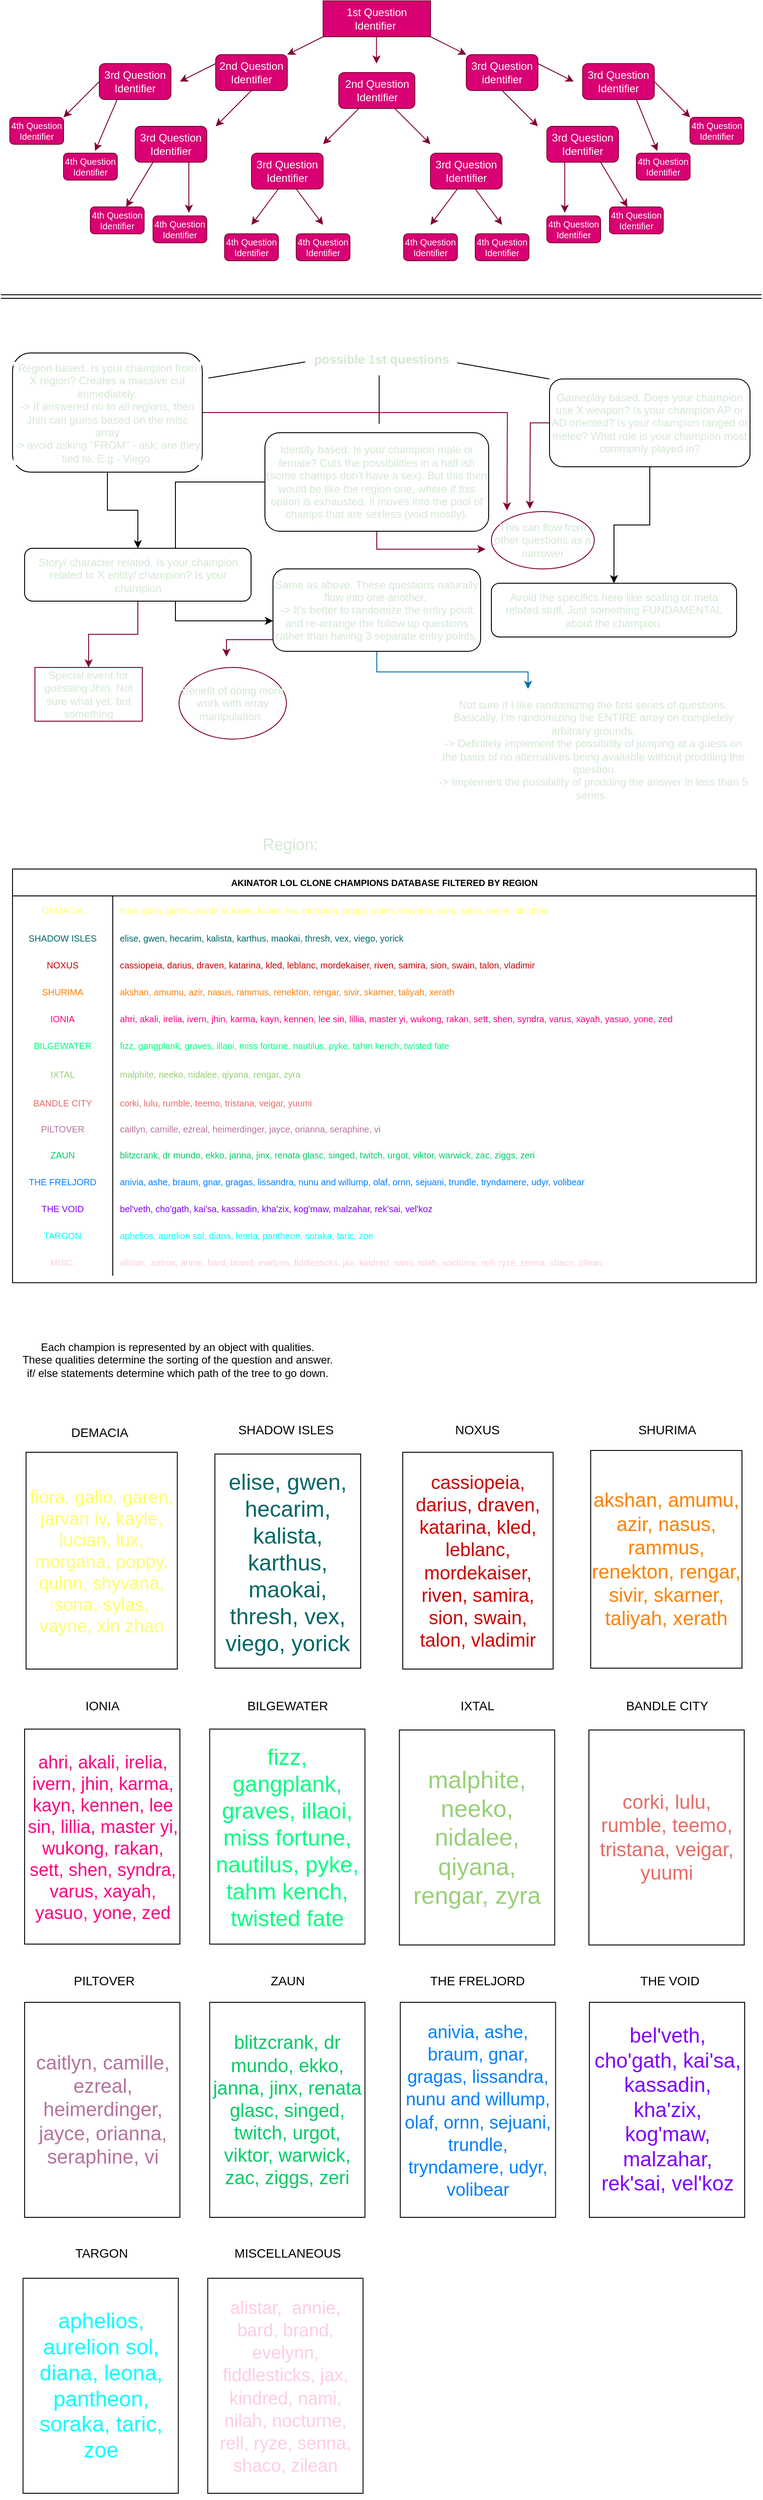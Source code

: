 <mxfile version="20.2.8" type="github">
  <diagram id="Z1RR6mmJHM-_WVOXm7XX" name="Page-1">
    <mxGraphModel dx="1422" dy="794" grid="0" gridSize="10" guides="1" tooltips="1" connect="1" arrows="1" fold="1" page="1" pageScale="1" pageWidth="850" pageHeight="1100" math="0" shadow="0">
      <root>
        <mxCell id="0" />
        <mxCell id="1" parent="0" />
        <mxCell id="8yJS9vhKJrnBrzT2P1xs-1" value="1st Question Identifier&amp;nbsp;" style="rounded=0;whiteSpace=wrap;html=1;fillStyle=auto;labelBorderColor=none;labelBackgroundColor=none;fillColor=#d80073;fontColor=#ffffff;strokeColor=#800031;" parent="1" vertex="1">
          <mxGeometry x="360" y="30" width="120" height="40" as="geometry" />
        </mxCell>
        <mxCell id="8yJS9vhKJrnBrzT2P1xs-2" value="" style="endArrow=classic;html=1;rounded=0;labelBackgroundColor=none;fillColor=#d80073;strokeColor=#800031;fontColor=#D5E8D4;" parent="1" edge="1">
          <mxGeometry width="50" height="50" relative="1" as="geometry">
            <mxPoint x="360" y="70" as="sourcePoint" />
            <mxPoint x="320" y="90" as="targetPoint" />
            <Array as="points" />
          </mxGeometry>
        </mxCell>
        <mxCell id="8yJS9vhKJrnBrzT2P1xs-4" value="" style="endArrow=classic;html=1;rounded=0;labelBackgroundColor=none;fillColor=#d80073;strokeColor=#800031;fontColor=#D5E8D4;" parent="1" edge="1">
          <mxGeometry width="50" height="50" relative="1" as="geometry">
            <mxPoint x="419.66" y="70" as="sourcePoint" />
            <mxPoint x="419.66" y="100" as="targetPoint" />
            <Array as="points">
              <mxPoint x="419.66" y="70" />
            </Array>
          </mxGeometry>
        </mxCell>
        <mxCell id="8yJS9vhKJrnBrzT2P1xs-5" value="" style="endArrow=classic;html=1;rounded=0;entryX=0;entryY=0;entryDx=0;entryDy=0;labelBackgroundColor=none;fillColor=#d80073;strokeColor=#800031;fontColor=#D5E8D4;" parent="1" target="8yJS9vhKJrnBrzT2P1xs-7" edge="1">
          <mxGeometry width="50" height="50" relative="1" as="geometry">
            <mxPoint x="480" y="70" as="sourcePoint" />
            <mxPoint x="515" y="90" as="targetPoint" />
            <Array as="points" />
          </mxGeometry>
        </mxCell>
        <mxCell id="8yJS9vhKJrnBrzT2P1xs-6" value="2nd Question Identifier" style="rounded=1;whiteSpace=wrap;html=1;fillStyle=auto;labelBackgroundColor=none;fillColor=#d80073;fontColor=#ffffff;strokeColor=#800031;" parent="1" vertex="1">
          <mxGeometry x="240" y="90" width="80" height="40" as="geometry" />
        </mxCell>
        <mxCell id="8yJS9vhKJrnBrzT2P1xs-7" value="3rd Question identifier" style="rounded=1;whiteSpace=wrap;html=1;fillStyle=auto;labelBackgroundColor=none;fillColor=#d80073;fontColor=#ffffff;strokeColor=#800031;" parent="1" vertex="1">
          <mxGeometry x="520" y="90" width="80" height="40" as="geometry" />
        </mxCell>
        <mxCell id="8yJS9vhKJrnBrzT2P1xs-8" value="2nd Question Identifier" style="rounded=1;whiteSpace=wrap;html=1;fillStyle=auto;labelBackgroundColor=none;fillColor=#d80073;fontColor=#ffffff;strokeColor=#800031;" parent="1" vertex="1">
          <mxGeometry x="377.5" y="110" width="85" height="40" as="geometry" />
        </mxCell>
        <mxCell id="8yJS9vhKJrnBrzT2P1xs-10" value="" style="endArrow=classic;html=1;rounded=0;labelBackgroundColor=none;fillColor=#d80073;strokeColor=#800031;fontColor=#D5E8D4;" parent="1" edge="1">
          <mxGeometry width="50" height="50" relative="1" as="geometry">
            <mxPoint x="400" y="150" as="sourcePoint" />
            <mxPoint x="360" y="190" as="targetPoint" />
            <Array as="points">
              <mxPoint x="360" y="190" />
            </Array>
          </mxGeometry>
        </mxCell>
        <mxCell id="8yJS9vhKJrnBrzT2P1xs-11" value="" style="endArrow=classic;html=1;rounded=0;labelBackgroundColor=none;fillColor=#d80073;strokeColor=#800031;fontColor=#D5E8D4;" parent="1" edge="1">
          <mxGeometry width="50" height="50" relative="1" as="geometry">
            <mxPoint x="440" y="150" as="sourcePoint" />
            <mxPoint x="480" y="190" as="targetPoint" />
            <Array as="points" />
          </mxGeometry>
        </mxCell>
        <mxCell id="8yJS9vhKJrnBrzT2P1xs-14" value="3rd Question Identifier" style="rounded=1;whiteSpace=wrap;html=1;fillStyle=auto;labelBackgroundColor=none;fillColor=#d80073;fontColor=#ffffff;strokeColor=#800031;" parent="1" vertex="1">
          <mxGeometry x="280" y="200" width="80" height="40" as="geometry" />
        </mxCell>
        <mxCell id="8yJS9vhKJrnBrzT2P1xs-15" value="3rd Question Identifier" style="rounded=1;whiteSpace=wrap;html=1;fillStyle=auto;labelBackgroundColor=none;fillColor=#d80073;fontColor=#ffffff;strokeColor=#800031;" parent="1" vertex="1">
          <mxGeometry x="480" y="200" width="80" height="40" as="geometry" />
        </mxCell>
        <mxCell id="8yJS9vhKJrnBrzT2P1xs-16" value="3rd Question Identifier" style="rounded=1;whiteSpace=wrap;html=1;fillStyle=auto;labelBackgroundColor=none;fillColor=#d80073;fontColor=#ffffff;strokeColor=#800031;" parent="1" vertex="1">
          <mxGeometry x="110" y="100" width="80" height="40" as="geometry" />
        </mxCell>
        <mxCell id="8yJS9vhKJrnBrzT2P1xs-19" value="" style="endArrow=classic;html=1;rounded=0;labelBackgroundColor=none;fillColor=#d80073;strokeColor=#800031;fontColor=#D5E8D4;" parent="1" edge="1">
          <mxGeometry width="50" height="50" relative="1" as="geometry">
            <mxPoint x="240" y="100" as="sourcePoint" />
            <mxPoint x="200" y="120" as="targetPoint" />
            <Array as="points" />
          </mxGeometry>
        </mxCell>
        <mxCell id="8yJS9vhKJrnBrzT2P1xs-20" value="" style="endArrow=classic;html=1;rounded=0;labelBackgroundColor=none;fillColor=#d80073;strokeColor=#800031;fontColor=#D5E8D4;" parent="1" edge="1">
          <mxGeometry width="50" height="50" relative="1" as="geometry">
            <mxPoint x="280" y="130" as="sourcePoint" />
            <mxPoint x="240" y="170" as="targetPoint" />
            <Array as="points">
              <mxPoint x="240" y="170" />
            </Array>
          </mxGeometry>
        </mxCell>
        <mxCell id="8yJS9vhKJrnBrzT2P1xs-21" value="3rd Question Identifier" style="rounded=1;whiteSpace=wrap;html=1;fillStyle=auto;labelBackgroundColor=none;fillColor=#d80073;fontColor=#ffffff;strokeColor=#800031;" parent="1" vertex="1">
          <mxGeometry x="150" y="170" width="80" height="40" as="geometry" />
        </mxCell>
        <mxCell id="8yJS9vhKJrnBrzT2P1xs-24" value="" style="endArrow=classic;html=1;rounded=0;entryX=0;entryY=0;entryDx=0;entryDy=0;labelBackgroundColor=none;fillColor=#d80073;strokeColor=#800031;fontColor=#D5E8D4;" parent="1" edge="1">
          <mxGeometry width="50" height="50" relative="1" as="geometry">
            <mxPoint x="600" y="100" as="sourcePoint" />
            <mxPoint x="640" y="120" as="targetPoint" />
            <Array as="points" />
          </mxGeometry>
        </mxCell>
        <mxCell id="8yJS9vhKJrnBrzT2P1xs-25" value="3rd Question Identifier" style="rounded=1;whiteSpace=wrap;html=1;fillStyle=auto;labelBackgroundColor=none;fillColor=#d80073;fontColor=#ffffff;strokeColor=#800031;" parent="1" vertex="1">
          <mxGeometry x="650" y="100" width="80" height="40" as="geometry" />
        </mxCell>
        <mxCell id="8yJS9vhKJrnBrzT2P1xs-26" value="" style="endArrow=classic;html=1;rounded=0;labelBackgroundColor=none;fillColor=#d80073;strokeColor=#800031;fontColor=#D5E8D4;" parent="1" edge="1">
          <mxGeometry width="50" height="50" relative="1" as="geometry">
            <mxPoint x="560" y="130" as="sourcePoint" />
            <mxPoint x="600" y="170" as="targetPoint" />
            <Array as="points" />
          </mxGeometry>
        </mxCell>
        <mxCell id="8yJS9vhKJrnBrzT2P1xs-27" value="3rd Question Identifier" style="rounded=1;whiteSpace=wrap;html=1;fillStyle=auto;labelBackgroundColor=none;fillColor=#d80073;fontColor=#ffffff;strokeColor=#800031;" parent="1" vertex="1">
          <mxGeometry x="610" y="170" width="80" height="40" as="geometry" />
        </mxCell>
        <mxCell id="8yJS9vhKJrnBrzT2P1xs-28" value="" style="endArrow=classic;html=1;rounded=0;shadow=0;entryX=1;entryY=0;entryDx=0;entryDy=0;labelBackgroundColor=none;fillColor=#d80073;strokeColor=#800031;fontColor=#D5E8D4;" parent="1" target="8yJS9vhKJrnBrzT2P1xs-30" edge="1">
          <mxGeometry width="50" height="50" relative="1" as="geometry">
            <mxPoint x="110" y="120" as="sourcePoint" />
            <mxPoint x="70" y="150" as="targetPoint" />
          </mxGeometry>
        </mxCell>
        <mxCell id="8yJS9vhKJrnBrzT2P1xs-29" value="" style="endArrow=classic;html=1;rounded=0;shadow=0;entryX=0.587;entryY=-0.083;entryDx=0;entryDy=0;entryPerimeter=0;labelBackgroundColor=none;fillColor=#d80073;strokeColor=#800031;fontColor=#D5E8D4;" parent="1" target="8yJS9vhKJrnBrzT2P1xs-31" edge="1">
          <mxGeometry width="50" height="50" relative="1" as="geometry">
            <mxPoint x="130" y="140" as="sourcePoint" />
            <mxPoint x="110" y="190" as="targetPoint" />
          </mxGeometry>
        </mxCell>
        <mxCell id="8yJS9vhKJrnBrzT2P1xs-30" value="4th Question Identifier" style="rounded=1;whiteSpace=wrap;html=1;fillStyle=auto;fontSize=10;labelBackgroundColor=none;fillColor=#d80073;fontColor=#ffffff;strokeColor=#800031;" parent="1" vertex="1">
          <mxGeometry x="10" y="160" width="60" height="30" as="geometry" />
        </mxCell>
        <mxCell id="8yJS9vhKJrnBrzT2P1xs-31" value="4th Question Identifier" style="rounded=1;whiteSpace=wrap;html=1;fillStyle=auto;fontSize=10;labelBackgroundColor=none;fillColor=#d80073;fontColor=#ffffff;strokeColor=#800031;" parent="1" vertex="1">
          <mxGeometry x="70" y="200" width="60" height="30" as="geometry" />
        </mxCell>
        <mxCell id="8yJS9vhKJrnBrzT2P1xs-32" value="" style="endArrow=classic;html=1;rounded=0;shadow=0;fontSize=10;labelBackgroundColor=none;fillColor=#d80073;strokeColor=#800031;fontColor=#D5E8D4;" parent="1" edge="1">
          <mxGeometry width="50" height="50" relative="1" as="geometry">
            <mxPoint x="170" y="210" as="sourcePoint" />
            <mxPoint x="140" y="260" as="targetPoint" />
          </mxGeometry>
        </mxCell>
        <mxCell id="8yJS9vhKJrnBrzT2P1xs-33" value="" style="endArrow=classic;html=1;rounded=0;shadow=0;fontSize=10;entryX=0.667;entryY=-0.117;entryDx=0;entryDy=0;entryPerimeter=0;labelBackgroundColor=none;fillColor=#d80073;strokeColor=#800031;fontColor=#D5E8D4;" parent="1" target="8yJS9vhKJrnBrzT2P1xs-35" edge="1">
          <mxGeometry width="50" height="50" relative="1" as="geometry">
            <mxPoint x="210" y="210" as="sourcePoint" />
            <mxPoint x="210" y="260" as="targetPoint" />
          </mxGeometry>
        </mxCell>
        <mxCell id="8yJS9vhKJrnBrzT2P1xs-34" value="4th Question Identifier" style="rounded=1;whiteSpace=wrap;html=1;fillStyle=auto;fontSize=10;labelBackgroundColor=none;fillColor=#d80073;fontColor=#ffffff;strokeColor=#800031;" parent="1" vertex="1">
          <mxGeometry x="100" y="260" width="60" height="30" as="geometry" />
        </mxCell>
        <mxCell id="8yJS9vhKJrnBrzT2P1xs-35" value="4th Question Identifier" style="rounded=1;whiteSpace=wrap;html=1;fillStyle=auto;fontSize=10;labelBackgroundColor=none;fillColor=#d80073;fontColor=#ffffff;strokeColor=#800031;" parent="1" vertex="1">
          <mxGeometry x="170" y="270" width="60" height="30" as="geometry" />
        </mxCell>
        <mxCell id="8yJS9vhKJrnBrzT2P1xs-37" value="" style="endArrow=classic;html=1;rounded=0;shadow=0;fontSize=10;labelBackgroundColor=none;fillColor=#d80073;strokeColor=#800031;fontColor=#D5E8D4;" parent="1" edge="1">
          <mxGeometry width="50" height="50" relative="1" as="geometry">
            <mxPoint x="310" y="240" as="sourcePoint" />
            <mxPoint x="280" y="280" as="targetPoint" />
          </mxGeometry>
        </mxCell>
        <mxCell id="8yJS9vhKJrnBrzT2P1xs-38" value="" style="endArrow=classic;html=1;rounded=0;shadow=0;fontSize=10;labelBackgroundColor=none;fillColor=#d80073;strokeColor=#800031;fontColor=#D5E8D4;" parent="1" edge="1">
          <mxGeometry width="50" height="50" relative="1" as="geometry">
            <mxPoint x="330" y="240" as="sourcePoint" />
            <mxPoint x="360" y="280" as="targetPoint" />
          </mxGeometry>
        </mxCell>
        <mxCell id="8yJS9vhKJrnBrzT2P1xs-39" value="" style="endArrow=classic;html=1;rounded=0;shadow=0;fontSize=10;labelBackgroundColor=none;fillColor=#d80073;strokeColor=#800031;fontColor=#D5E8D4;" parent="1" edge="1">
          <mxGeometry width="50" height="50" relative="1" as="geometry">
            <mxPoint x="510" y="240" as="sourcePoint" />
            <mxPoint x="480" y="280" as="targetPoint" />
          </mxGeometry>
        </mxCell>
        <mxCell id="8yJS9vhKJrnBrzT2P1xs-40" value="" style="endArrow=classic;html=1;rounded=0;shadow=0;fontSize=10;labelBackgroundColor=none;fillColor=#d80073;strokeColor=#800031;fontColor=#D5E8D4;" parent="1" edge="1">
          <mxGeometry width="50" height="50" relative="1" as="geometry">
            <mxPoint x="530" y="240" as="sourcePoint" />
            <mxPoint x="560" y="280" as="targetPoint" />
          </mxGeometry>
        </mxCell>
        <mxCell id="8yJS9vhKJrnBrzT2P1xs-41" value="4th Question Identifier" style="rounded=1;whiteSpace=wrap;html=1;fillStyle=auto;fontSize=10;labelBackgroundColor=none;fillColor=#d80073;fontColor=#ffffff;strokeColor=#800031;" parent="1" vertex="1">
          <mxGeometry x="250" y="290" width="60" height="30" as="geometry" />
        </mxCell>
        <mxCell id="8yJS9vhKJrnBrzT2P1xs-42" value="4th Question Identifier" style="rounded=1;whiteSpace=wrap;html=1;fillStyle=auto;fontSize=10;labelBackgroundColor=none;fillColor=#d80073;fontColor=#ffffff;strokeColor=#800031;" parent="1" vertex="1">
          <mxGeometry x="330" y="290" width="60" height="30" as="geometry" />
        </mxCell>
        <mxCell id="8yJS9vhKJrnBrzT2P1xs-43" value="4th Question Identifier" style="rounded=1;whiteSpace=wrap;html=1;fillStyle=auto;fontSize=10;labelBackgroundColor=none;fillColor=#d80073;fontColor=#ffffff;strokeColor=#800031;" parent="1" vertex="1">
          <mxGeometry x="450" y="290" width="60" height="30" as="geometry" />
        </mxCell>
        <mxCell id="8yJS9vhKJrnBrzT2P1xs-44" value="4th Question Identifier" style="rounded=1;whiteSpace=wrap;html=1;fillStyle=auto;fontSize=10;labelBackgroundColor=none;fillColor=#d80073;fontColor=#ffffff;strokeColor=#800031;" parent="1" vertex="1">
          <mxGeometry x="530" y="290" width="60" height="30" as="geometry" />
        </mxCell>
        <mxCell id="8yJS9vhKJrnBrzT2P1xs-47" value="" style="endArrow=classic;html=1;rounded=0;shadow=0;fontSize=10;entryX=0.667;entryY=-0.117;entryDx=0;entryDy=0;entryPerimeter=0;labelBackgroundColor=none;fillColor=#d80073;strokeColor=#800031;fontColor=#D5E8D4;" parent="1" edge="1">
          <mxGeometry width="50" height="50" relative="1" as="geometry">
            <mxPoint x="630" y="210" as="sourcePoint" />
            <mxPoint x="630.02" y="266.49" as="targetPoint" />
          </mxGeometry>
        </mxCell>
        <mxCell id="8yJS9vhKJrnBrzT2P1xs-48" value="4th Question Identifier" style="rounded=1;whiteSpace=wrap;html=1;fillStyle=auto;fontSize=10;labelBackgroundColor=none;fillColor=#d80073;fontColor=#ffffff;strokeColor=#800031;" parent="1" vertex="1">
          <mxGeometry x="610" y="270" width="60" height="30" as="geometry" />
        </mxCell>
        <mxCell id="8yJS9vhKJrnBrzT2P1xs-49" value="" style="endArrow=classic;html=1;rounded=0;shadow=0;fontSize=10;entryX=0.333;entryY=0;entryDx=0;entryDy=0;entryPerimeter=0;labelBackgroundColor=none;fillColor=#d80073;strokeColor=#800031;fontColor=#D5E8D4;" parent="1" target="8yJS9vhKJrnBrzT2P1xs-50" edge="1">
          <mxGeometry width="50" height="50" relative="1" as="geometry">
            <mxPoint x="670" y="210" as="sourcePoint" />
            <mxPoint x="700" y="240" as="targetPoint" />
          </mxGeometry>
        </mxCell>
        <mxCell id="8yJS9vhKJrnBrzT2P1xs-50" value="4th Question Identifier" style="rounded=1;whiteSpace=wrap;html=1;fillStyle=auto;fontSize=10;labelBackgroundColor=none;fillColor=#d80073;fontColor=#ffffff;strokeColor=#800031;" parent="1" vertex="1">
          <mxGeometry x="680" y="260" width="60" height="30" as="geometry" />
        </mxCell>
        <mxCell id="8yJS9vhKJrnBrzT2P1xs-52" value="" style="endArrow=classic;html=1;rounded=0;shadow=0;labelBackgroundColor=none;fillColor=#d80073;strokeColor=#800031;fontColor=#D5E8D4;" parent="1" edge="1">
          <mxGeometry width="50" height="50" relative="1" as="geometry">
            <mxPoint x="730" y="120" as="sourcePoint" />
            <mxPoint x="770" y="160" as="targetPoint" />
          </mxGeometry>
        </mxCell>
        <mxCell id="8yJS9vhKJrnBrzT2P1xs-53" value="4th Question Identifier" style="rounded=1;whiteSpace=wrap;html=1;fillStyle=auto;fontSize=10;labelBackgroundColor=none;fillColor=#d80073;fontColor=#ffffff;strokeColor=#800031;" parent="1" vertex="1">
          <mxGeometry x="770" y="160" width="60" height="30" as="geometry" />
        </mxCell>
        <mxCell id="8yJS9vhKJrnBrzT2P1xs-54" value="" style="endArrow=classic;html=1;rounded=0;shadow=0;entryX=0.391;entryY=-0.083;entryDx=0;entryDy=0;entryPerimeter=0;labelBackgroundColor=none;fillColor=#d80073;strokeColor=#800031;fontColor=#D5E8D4;" parent="1" target="8yJS9vhKJrnBrzT2P1xs-55" edge="1">
          <mxGeometry width="50" height="50" relative="1" as="geometry">
            <mxPoint x="710" y="140" as="sourcePoint" />
            <mxPoint x="740" y="190" as="targetPoint" />
          </mxGeometry>
        </mxCell>
        <mxCell id="8yJS9vhKJrnBrzT2P1xs-55" value="4th Question Identifier" style="rounded=1;whiteSpace=wrap;html=1;fillStyle=auto;fontSize=10;labelBackgroundColor=none;fillColor=#d80073;fontColor=#ffffff;strokeColor=#800031;" parent="1" vertex="1">
          <mxGeometry x="710" y="200" width="60" height="30" as="geometry" />
        </mxCell>
        <mxCell id="8yJS9vhKJrnBrzT2P1xs-56" value="" style="shape=link;html=1;rounded=0;shadow=0;strokeColor=default;fontSize=10;" parent="1" edge="1">
          <mxGeometry width="100" relative="1" as="geometry">
            <mxPoint y="360" as="sourcePoint" />
            <mxPoint x="850" y="360" as="targetPoint" />
          </mxGeometry>
        </mxCell>
        <mxCell id="JPr3L9YZvZo8pwGkN5dZ-1" value="&lt;h1&gt;&lt;font color=&quot;#d5e8d4&quot; style=&quot;font-size: 14px;&quot;&gt;possible 1st questions&lt;/font&gt;&lt;/h1&gt;" style="text;html=1;strokeColor=none;fillColor=none;spacing=5;spacingTop=-20;whiteSpace=wrap;overflow=hidden;rounded=0;labelBackgroundColor=default;labelBorderColor=none;fontColor=#007FFF;" parent="1" vertex="1">
          <mxGeometry x="345" y="407" width="166" height="36" as="geometry" />
        </mxCell>
        <mxCell id="JPr3L9YZvZo8pwGkN5dZ-5" value="" style="endArrow=none;html=1;rounded=0;labelBackgroundColor=default;fontSize=12;fontColor=#007FFF;" parent="1" edge="1">
          <mxGeometry relative="1" as="geometry">
            <mxPoint x="232" y="451" as="sourcePoint" />
            <mxPoint x="340" y="433" as="targetPoint" />
          </mxGeometry>
        </mxCell>
        <mxCell id="JPr3L9YZvZo8pwGkN5dZ-6" value="" style="endArrow=none;html=1;rounded=0;labelBackgroundColor=default;fontSize=12;fontColor=#007FFF;" parent="1" edge="1">
          <mxGeometry relative="1" as="geometry">
            <mxPoint x="422.66" y="448" as="sourcePoint" />
            <mxPoint x="422.66" y="502" as="targetPoint" />
          </mxGeometry>
        </mxCell>
        <mxCell id="JPr3L9YZvZo8pwGkN5dZ-7" value="" style="endArrow=none;html=1;rounded=0;labelBackgroundColor=default;fontSize=12;fontColor=#007FFF;" parent="1" edge="1">
          <mxGeometry relative="1" as="geometry">
            <mxPoint x="510" y="434" as="sourcePoint" />
            <mxPoint x="613" y="452" as="targetPoint" />
          </mxGeometry>
        </mxCell>
        <mxCell id="JPr3L9YZvZo8pwGkN5dZ-18" value="" style="edgeStyle=orthogonalEdgeStyle;rounded=0;orthogonalLoop=1;jettySize=auto;html=1;labelBackgroundColor=default;fontSize=12;fontColor=#D5E8D4;" parent="1" source="JPr3L9YZvZo8pwGkN5dZ-8" target="JPr3L9YZvZo8pwGkN5dZ-17" edge="1">
          <mxGeometry relative="1" as="geometry" />
        </mxCell>
        <mxCell id="JPr3L9YZvZo8pwGkN5dZ-30" style="edgeStyle=orthogonalEdgeStyle;rounded=0;orthogonalLoop=1;jettySize=auto;html=1;labelBackgroundColor=none;strokeColor=#800031;fontSize=12;fontColor=#D5E8D4;" parent="1" source="JPr3L9YZvZo8pwGkN5dZ-8" edge="1">
          <mxGeometry relative="1" as="geometry">
            <mxPoint x="565.448" y="598.759" as="targetPoint" />
          </mxGeometry>
        </mxCell>
        <mxCell id="JPr3L9YZvZo8pwGkN5dZ-8" value="&lt;font color=&quot;#d5e8d4&quot;&gt;Region based. Is your champion from X region? Creates a massive cut immediately.&lt;br&gt;-&amp;gt; If answered no to all regions, then Jhin can guess based on the misc array&lt;br&gt;-&amp;gt; avoid asking &quot;FROM&quot; - ask: are they tied to. E.g - Viego&amp;nbsp;&lt;br&gt;&lt;/font&gt;" style="rounded=1;whiteSpace=wrap;html=1;labelBackgroundColor=default;labelBorderColor=none;fontSize=12;fontColor=#007FFF;" parent="1" vertex="1">
          <mxGeometry x="13" y="423" width="212" height="133" as="geometry" />
        </mxCell>
        <mxCell id="JPr3L9YZvZo8pwGkN5dZ-24" value="" style="edgeStyle=orthogonalEdgeStyle;rounded=0;orthogonalLoop=1;jettySize=auto;html=1;labelBackgroundColor=default;fontSize=12;fontColor=#D5E8D4;" parent="1" source="JPr3L9YZvZo8pwGkN5dZ-9" target="JPr3L9YZvZo8pwGkN5dZ-23" edge="1">
          <mxGeometry relative="1" as="geometry">
            <Array as="points">
              <mxPoint x="195" y="567" />
              <mxPoint x="195" y="722" />
            </Array>
          </mxGeometry>
        </mxCell>
        <mxCell id="JPr3L9YZvZo8pwGkN5dZ-29" style="edgeStyle=orthogonalEdgeStyle;rounded=0;orthogonalLoop=1;jettySize=auto;html=1;labelBackgroundColor=none;strokeColor=#800031;fontSize=12;fontColor=#D5E8D4;" parent="1" source="JPr3L9YZvZo8pwGkN5dZ-9" edge="1">
          <mxGeometry relative="1" as="geometry">
            <mxPoint x="541" y="642" as="targetPoint" />
          </mxGeometry>
        </mxCell>
        <mxCell id="JPr3L9YZvZo8pwGkN5dZ-9" value="&lt;font color=&quot;#d5e8d4&quot;&gt;Identity based. Is your champion male or female? Cuts the possibilities in a half ish (some champs don&#39;t have a sex). But this then would be like the region one, where if this option is exhausted, it moves into the pool of champs that are sexless (void mostly).&lt;/font&gt;" style="rounded=1;whiteSpace=wrap;html=1;labelBackgroundColor=default;labelBorderColor=none;fontSize=12;fontColor=#007FFF;" parent="1" vertex="1">
          <mxGeometry x="295" y="512" width="250" height="110" as="geometry" />
        </mxCell>
        <mxCell id="JPr3L9YZvZo8pwGkN5dZ-26" value="" style="edgeStyle=orthogonalEdgeStyle;rounded=0;orthogonalLoop=1;jettySize=auto;html=1;labelBackgroundColor=default;fontSize=12;fontColor=#D5E8D4;" parent="1" source="JPr3L9YZvZo8pwGkN5dZ-11" target="JPr3L9YZvZo8pwGkN5dZ-25" edge="1">
          <mxGeometry relative="1" as="geometry" />
        </mxCell>
        <mxCell id="JPr3L9YZvZo8pwGkN5dZ-27" value="" style="edgeStyle=orthogonalEdgeStyle;rounded=0;orthogonalLoop=1;jettySize=auto;html=1;labelBackgroundColor=none;strokeColor=#800031;fontSize=12;fontColor=#D5E8D4;" parent="1" source="JPr3L9YZvZo8pwGkN5dZ-11" edge="1">
          <mxGeometry relative="1" as="geometry">
            <mxPoint x="591" y="597" as="targetPoint" />
          </mxGeometry>
        </mxCell>
        <mxCell id="JPr3L9YZvZo8pwGkN5dZ-11" value="&lt;font color=&quot;#d5e8d4&quot;&gt;Gameplay based. Does your champion use X weapon? Is your champion AP or AD oriented? Is your champion ranged or melee? What role is your champion most commonly played in?&lt;/font&gt;" style="rounded=1;whiteSpace=wrap;html=1;labelBackgroundColor=default;labelBorderColor=none;fontSize=12;fontColor=#007FFF;" parent="1" vertex="1">
          <mxGeometry x="613" y="452" width="224" height="98" as="geometry" />
        </mxCell>
        <mxCell id="JPr3L9YZvZo8pwGkN5dZ-33" style="edgeStyle=orthogonalEdgeStyle;rounded=0;orthogonalLoop=1;jettySize=auto;html=1;labelBackgroundColor=none;strokeColor=#800031;fontSize=12;fontColor=#D5E8D4;" parent="1" source="JPr3L9YZvZo8pwGkN5dZ-17" target="JPr3L9YZvZo8pwGkN5dZ-34" edge="1">
          <mxGeometry relative="1" as="geometry">
            <mxPoint x="97.172" y="784.276" as="targetPoint" />
          </mxGeometry>
        </mxCell>
        <mxCell id="JPr3L9YZvZo8pwGkN5dZ-17" value="&lt;font color=&quot;#d5e8d4&quot;&gt;Story/ character related. Is your champion related to X entity/ champion? Is your champion&lt;/font&gt;" style="whiteSpace=wrap;html=1;fontColor=#007FFF;rounded=1;labelBackgroundColor=default;labelBorderColor=none;" parent="1" vertex="1">
          <mxGeometry x="26.5" y="641" width="253" height="59" as="geometry" />
        </mxCell>
        <mxCell id="JPr3L9YZvZo8pwGkN5dZ-31" style="edgeStyle=orthogonalEdgeStyle;rounded=0;orthogonalLoop=1;jettySize=auto;html=1;labelBackgroundColor=none;strokeColor=#800031;fontSize=12;fontColor=#D5E8D4;" parent="1" source="JPr3L9YZvZo8pwGkN5dZ-23" edge="1">
          <mxGeometry relative="1" as="geometry">
            <mxPoint x="252" y="762" as="targetPoint" />
            <Array as="points">
              <mxPoint x="252" y="743" />
              <mxPoint x="252" y="743" />
            </Array>
          </mxGeometry>
        </mxCell>
        <mxCell id="JPr3L9YZvZo8pwGkN5dZ-36" style="edgeStyle=orthogonalEdgeStyle;rounded=0;orthogonalLoop=1;jettySize=auto;html=1;labelBackgroundColor=none;strokeColor=#006EAF;fontSize=12;fontColor=#D5E8D4;fillColor=#1ba1e2;" parent="1" source="JPr3L9YZvZo8pwGkN5dZ-23" target="JPr3L9YZvZo8pwGkN5dZ-35" edge="1">
          <mxGeometry relative="1" as="geometry">
            <Array as="points">
              <mxPoint x="420" y="779" />
              <mxPoint x="589" y="779" />
            </Array>
          </mxGeometry>
        </mxCell>
        <mxCell id="JPr3L9YZvZo8pwGkN5dZ-23" value="&lt;font color=&quot;#d5e8d4&quot;&gt;Same as above. These questions naturally flow into one another.&amp;nbsp;&lt;br&gt;-&amp;gt; It&#39;s better to randomize the entry point and re-arrange the follow up questions rather than having 3 separate entry points.&lt;/font&gt;" style="whiteSpace=wrap;html=1;fontColor=#007FFF;rounded=1;labelBackgroundColor=default;labelBorderColor=none;" parent="1" vertex="1">
          <mxGeometry x="304" y="664" width="232" height="92" as="geometry" />
        </mxCell>
        <mxCell id="JPr3L9YZvZo8pwGkN5dZ-25" value="&lt;font color=&quot;#d5e8d4&quot;&gt;Avoid the specifics here like scaling or meta related stuff. Just something FUNDAMENTAL about the champion.&lt;/font&gt;" style="whiteSpace=wrap;html=1;fontColor=#007FFF;rounded=1;labelBackgroundColor=default;labelBorderColor=none;" parent="1" vertex="1">
          <mxGeometry x="548" y="680" width="274" height="60" as="geometry" />
        </mxCell>
        <mxCell id="JPr3L9YZvZo8pwGkN5dZ-28" value="This can flow from other questions as a narrower" style="ellipse;whiteSpace=wrap;html=1;labelBackgroundColor=none;labelBorderColor=none;strokeColor=#800031;fontSize=12;fontColor=#D5E8D4;" parent="1" vertex="1">
          <mxGeometry x="548" y="600" width="115" height="64" as="geometry" />
        </mxCell>
        <mxCell id="JPr3L9YZvZo8pwGkN5dZ-32" value="Benefit of doing more work with array manipulation.&amp;nbsp;" style="ellipse;whiteSpace=wrap;html=1;labelBackgroundColor=none;labelBorderColor=none;strokeColor=#800031;fontSize=12;fontColor=#D5E8D4;" parent="1" vertex="1">
          <mxGeometry x="199" y="774" width="120" height="80" as="geometry" />
        </mxCell>
        <mxCell id="JPr3L9YZvZo8pwGkN5dZ-34" value="Special event for guessing Jhin. Not sure what yet, but something" style="rounded=0;whiteSpace=wrap;html=1;labelBackgroundColor=none;labelBorderColor=none;strokeColor=#800031;fontSize=12;fontColor=#D5E8D4;" parent="1" vertex="1">
          <mxGeometry x="38.002" y="773.996" width="120" height="60" as="geometry" />
        </mxCell>
        <mxCell id="JPr3L9YZvZo8pwGkN5dZ-35" value="Not sure if I like randomizing the first series of questions. Basically, I&#39;m randomizing the ENTIRE array on completely arbitrary grounds.&lt;br&gt;-&amp;gt; Definitely implement the possibility of jumping at a guess on the basis of no alternatives being available without prodding the question&lt;br&gt;-&amp;gt; Implement the possibility of prodding the answer in less than 5 series.&amp;nbsp;&lt;br&gt;" style="rounded=1;whiteSpace=wrap;html=1;labelBackgroundColor=none;labelBorderColor=none;strokeColor=#FFFFFF;fontSize=12;fontColor=#D5E8D4;" parent="1" vertex="1">
          <mxGeometry x="487" y="798" width="350" height="136" as="geometry" />
        </mxCell>
        <mxCell id="JPr3L9YZvZo8pwGkN5dZ-39" value="" style="verticalLabelPosition=bottom;verticalAlign=top;html=1;strokeWidth=2;shape=mxgraph.arrows2.arrow;dy=0.6;dx=40;notch=0;labelBackgroundColor=none;labelBorderColor=none;strokeColor=#FFFFFF;fontSize=12;fontColor=#D5E8D4;rotation=-210;" parent="1" vertex="1">
          <mxGeometry x="364.25" y="927" width="117.5" height="28" as="geometry" />
        </mxCell>
        <mxCell id="JPr3L9YZvZo8pwGkN5dZ-40" value="&lt;font style=&quot;font-size: 18px;&quot;&gt;Region:&lt;br&gt;&lt;br&gt;&lt;br&gt;&lt;/font&gt;" style="text;html=1;align=center;verticalAlign=middle;resizable=0;points=[];autosize=1;strokeColor=none;fillColor=none;fontSize=12;fontColor=#D5E8D4;" parent="1" vertex="1">
          <mxGeometry x="283" y="955" width="80" height="77" as="geometry" />
        </mxCell>
        <mxCell id="JPr3L9YZvZo8pwGkN5dZ-51" value="AKINATOR LOL CLONE CHAMPIONS DATABASE FILTERED BY REGION" style="shape=table;startSize=30;container=1;collapsible=0;childLayout=tableLayout;fixedRows=1;rowLines=0;fontStyle=1;fillStyle=auto;fontSize=10;" parent="1" vertex="1">
          <mxGeometry x="13" y="999" width="831" height="461.8" as="geometry" />
        </mxCell>
        <mxCell id="JPr3L9YZvZo8pwGkN5dZ-52" value="" style="shape=tableRow;horizontal=0;startSize=0;swimlaneHead=0;swimlaneBody=0;top=0;left=0;bottom=0;right=0;collapsible=0;dropTarget=0;fillColor=none;points=[[0,0.5],[1,0.5]];portConstraint=eastwest;fillStyle=auto;fontSize=10;" parent="JPr3L9YZvZo8pwGkN5dZ-51" vertex="1">
          <mxGeometry y="30" width="831" height="32" as="geometry" />
        </mxCell>
        <mxCell id="JPr3L9YZvZo8pwGkN5dZ-53" value="&lt;font color=&quot;#ffff66&quot;&gt;DEMACIA&lt;/font&gt;" style="shape=partialRectangle;html=1;whiteSpace=wrap;connectable=0;fillColor=none;top=0;left=0;bottom=0;right=0;overflow=hidden;pointerEvents=1;fillStyle=auto;fontSize=10;" parent="JPr3L9YZvZo8pwGkN5dZ-52" vertex="1">
          <mxGeometry width="112" height="32" as="geometry">
            <mxRectangle width="112" height="32" as="alternateBounds" />
          </mxGeometry>
        </mxCell>
        <mxCell id="JPr3L9YZvZo8pwGkN5dZ-54" value="&lt;font color=&quot;#ffff66&quot;&gt;fiora, galio, garen, jarvan iv, kayle, lucian, lux, morgana, poppy, quinn, shyvana, sona, sylas, vayne, xin zhao&lt;/font&gt;" style="shape=partialRectangle;html=1;whiteSpace=wrap;connectable=0;fillColor=none;top=0;left=0;bottom=0;right=0;align=left;spacingLeft=6;overflow=hidden;fillStyle=auto;fontSize=10;" parent="JPr3L9YZvZo8pwGkN5dZ-52" vertex="1">
          <mxGeometry x="112" width="719" height="32" as="geometry">
            <mxRectangle width="719" height="32" as="alternateBounds" />
          </mxGeometry>
        </mxCell>
        <mxCell id="JPr3L9YZvZo8pwGkN5dZ-55" value="" style="shape=tableRow;horizontal=0;startSize=0;swimlaneHead=0;swimlaneBody=0;top=0;left=0;bottom=0;right=0;collapsible=0;dropTarget=0;fillColor=none;points=[[0,0.5],[1,0.5]];portConstraint=eastwest;fillStyle=auto;fontSize=10;" parent="JPr3L9YZvZo8pwGkN5dZ-51" vertex="1">
          <mxGeometry y="62" width="831" height="30" as="geometry" />
        </mxCell>
        <mxCell id="JPr3L9YZvZo8pwGkN5dZ-56" value="&lt;font color=&quot;#006666&quot;&gt;SHADOW ISLES&lt;/font&gt;" style="shape=partialRectangle;html=1;whiteSpace=wrap;connectable=0;fillColor=none;top=0;left=0;bottom=0;right=0;overflow=hidden;fillStyle=auto;fontSize=10;" parent="JPr3L9YZvZo8pwGkN5dZ-55" vertex="1">
          <mxGeometry width="112" height="30" as="geometry">
            <mxRectangle width="112" height="30" as="alternateBounds" />
          </mxGeometry>
        </mxCell>
        <mxCell id="JPr3L9YZvZo8pwGkN5dZ-57" value="&lt;font color=&quot;#006666&quot;&gt;elise, gwen, hecarim, kalista, karthus, maokai, thresh, vex, viego, yorick&lt;/font&gt;" style="shape=partialRectangle;html=1;whiteSpace=wrap;connectable=0;fillColor=none;top=0;left=0;bottom=0;right=0;align=left;spacingLeft=6;overflow=hidden;fillStyle=auto;fontSize=10;" parent="JPr3L9YZvZo8pwGkN5dZ-55" vertex="1">
          <mxGeometry x="112" width="719" height="30" as="geometry">
            <mxRectangle width="719" height="30" as="alternateBounds" />
          </mxGeometry>
        </mxCell>
        <mxCell id="JPr3L9YZvZo8pwGkN5dZ-58" value="" style="shape=tableRow;horizontal=0;startSize=0;swimlaneHead=0;swimlaneBody=0;top=0;left=0;bottom=0;right=0;collapsible=0;dropTarget=0;fillColor=none;points=[[0,0.5],[1,0.5]];portConstraint=eastwest;fillStyle=auto;fontSize=10;" parent="JPr3L9YZvZo8pwGkN5dZ-51" vertex="1">
          <mxGeometry y="92" width="831" height="30" as="geometry" />
        </mxCell>
        <mxCell id="JPr3L9YZvZo8pwGkN5dZ-59" value="&lt;font color=&quot;#cc0000&quot;&gt;NOXUS&lt;/font&gt;" style="shape=partialRectangle;html=1;whiteSpace=wrap;connectable=0;fillColor=none;top=0;left=0;bottom=0;right=0;overflow=hidden;fillStyle=auto;fontSize=10;" parent="JPr3L9YZvZo8pwGkN5dZ-58" vertex="1">
          <mxGeometry width="112" height="30" as="geometry">
            <mxRectangle width="112" height="30" as="alternateBounds" />
          </mxGeometry>
        </mxCell>
        <mxCell id="JPr3L9YZvZo8pwGkN5dZ-60" value="&lt;font color=&quot;#cc0000&quot;&gt;cassiopeia, darius, draven, katarina, kled, leblanc, mordekaiser, riven, samira, sion, swain, talon, vladimir&lt;/font&gt;" style="shape=partialRectangle;html=1;whiteSpace=wrap;connectable=0;fillColor=none;top=0;left=0;bottom=0;right=0;align=left;spacingLeft=6;overflow=hidden;fillStyle=auto;fontSize=10;sketch=0;" parent="JPr3L9YZvZo8pwGkN5dZ-58" vertex="1">
          <mxGeometry x="112" width="719" height="30" as="geometry">
            <mxRectangle width="719" height="30" as="alternateBounds" />
          </mxGeometry>
        </mxCell>
        <mxCell id="JPr3L9YZvZo8pwGkN5dZ-61" value="" style="shape=tableRow;horizontal=0;startSize=0;swimlaneHead=0;swimlaneBody=0;top=0;left=0;bottom=0;right=0;collapsible=0;dropTarget=0;fillColor=none;points=[[0,0.5],[1,0.5]];portConstraint=eastwest;fillStyle=auto;fontSize=10;" parent="JPr3L9YZvZo8pwGkN5dZ-51" vertex="1">
          <mxGeometry y="122" width="831" height="30" as="geometry" />
        </mxCell>
        <mxCell id="JPr3L9YZvZo8pwGkN5dZ-62" value="&lt;font color=&quot;#ff8000&quot;&gt;SHURIMA&lt;/font&gt;" style="shape=partialRectangle;html=1;whiteSpace=wrap;connectable=0;fillColor=none;top=0;left=0;bottom=0;right=0;overflow=hidden;fillStyle=auto;fontSize=10;" parent="JPr3L9YZvZo8pwGkN5dZ-61" vertex="1">
          <mxGeometry width="112" height="30" as="geometry">
            <mxRectangle width="112" height="30" as="alternateBounds" />
          </mxGeometry>
        </mxCell>
        <mxCell id="JPr3L9YZvZo8pwGkN5dZ-63" value="&lt;font color=&quot;#ff8000&quot;&gt;akshan, amumu, azir, nasus, rammus, renekton, rengar, sivir, skarner, taliyah, xerath&lt;/font&gt;" style="shape=partialRectangle;html=1;whiteSpace=wrap;connectable=0;fillColor=none;top=0;left=0;bottom=0;right=0;align=left;spacingLeft=6;overflow=hidden;fillStyle=auto;fontSize=10;" parent="JPr3L9YZvZo8pwGkN5dZ-61" vertex="1">
          <mxGeometry x="112" width="719" height="30" as="geometry">
            <mxRectangle width="719" height="30" as="alternateBounds" />
          </mxGeometry>
        </mxCell>
        <mxCell id="JPr3L9YZvZo8pwGkN5dZ-64" value="" style="shape=tableRow;horizontal=0;startSize=0;swimlaneHead=0;swimlaneBody=0;top=0;left=0;bottom=0;right=0;collapsible=0;dropTarget=0;fillColor=none;points=[[0,0.5],[1,0.5]];portConstraint=eastwest;fillStyle=auto;fontSize=10;" parent="JPr3L9YZvZo8pwGkN5dZ-51" vertex="1">
          <mxGeometry y="152" width="831" height="30" as="geometry" />
        </mxCell>
        <mxCell id="JPr3L9YZvZo8pwGkN5dZ-65" value="&lt;font color=&quot;#ff0080&quot;&gt;IONIA&lt;/font&gt;" style="shape=partialRectangle;html=1;whiteSpace=wrap;connectable=0;fillColor=none;top=0;left=0;bottom=0;right=0;overflow=hidden;fillStyle=auto;fontSize=10;" parent="JPr3L9YZvZo8pwGkN5dZ-64" vertex="1">
          <mxGeometry width="112" height="30" as="geometry">
            <mxRectangle width="112" height="30" as="alternateBounds" />
          </mxGeometry>
        </mxCell>
        <mxCell id="JPr3L9YZvZo8pwGkN5dZ-66" value="&lt;font color=&quot;#ff0080&quot;&gt;ahri, akali, irelia, ivern, jhin, karma, kayn, kennen, lee sin, lillia, master yi, wukong, rakan, sett, shen, syndra, varus, xayah, yasuo, yone, zed&lt;/font&gt;" style="shape=partialRectangle;html=1;whiteSpace=wrap;connectable=0;fillColor=none;top=0;left=0;bottom=0;right=0;align=left;spacingLeft=6;overflow=hidden;fillStyle=auto;fontSize=10;" parent="JPr3L9YZvZo8pwGkN5dZ-64" vertex="1">
          <mxGeometry x="112" width="719" height="30" as="geometry">
            <mxRectangle width="719" height="30" as="alternateBounds" />
          </mxGeometry>
        </mxCell>
        <mxCell id="JPr3L9YZvZo8pwGkN5dZ-67" value="" style="shape=tableRow;horizontal=0;startSize=0;swimlaneHead=0;swimlaneBody=0;top=0;left=0;bottom=0;right=0;collapsible=0;dropTarget=0;fillColor=none;points=[[0,0.5],[1,0.5]];portConstraint=eastwest;fillStyle=auto;fontSize=10;" parent="JPr3L9YZvZo8pwGkN5dZ-51" vertex="1">
          <mxGeometry y="182" width="831" height="30" as="geometry" />
        </mxCell>
        <mxCell id="JPr3L9YZvZo8pwGkN5dZ-68" value="&lt;font color=&quot;#00ff80&quot;&gt;BILGEWATER&lt;/font&gt;" style="shape=partialRectangle;html=1;whiteSpace=wrap;connectable=0;fillColor=none;top=0;left=0;bottom=0;right=0;overflow=hidden;fillStyle=auto;fontSize=10;" parent="JPr3L9YZvZo8pwGkN5dZ-67" vertex="1">
          <mxGeometry width="112" height="30" as="geometry">
            <mxRectangle width="112" height="30" as="alternateBounds" />
          </mxGeometry>
        </mxCell>
        <mxCell id="JPr3L9YZvZo8pwGkN5dZ-69" value="&lt;font color=&quot;#00ff80&quot;&gt;fizz, gangplank, graves, illaoi, miss fortune, nautilus, pyke, tahm kench, twisted fate&lt;/font&gt;" style="shape=partialRectangle;html=1;whiteSpace=wrap;connectable=0;fillColor=none;top=0;left=0;bottom=0;right=0;align=left;spacingLeft=6;overflow=hidden;fillStyle=auto;fontSize=10;" parent="JPr3L9YZvZo8pwGkN5dZ-67" vertex="1">
          <mxGeometry x="112" width="719" height="30" as="geometry">
            <mxRectangle width="719" height="30" as="alternateBounds" />
          </mxGeometry>
        </mxCell>
        <mxCell id="JPr3L9YZvZo8pwGkN5dZ-70" value="" style="shape=tableRow;horizontal=0;startSize=0;swimlaneHead=0;swimlaneBody=0;top=0;left=0;bottom=0;right=0;collapsible=0;dropTarget=0;fillColor=none;points=[[0,0.5],[1,0.5]];portConstraint=eastwest;fillStyle=auto;fontSize=10;" parent="JPr3L9YZvZo8pwGkN5dZ-51" vertex="1">
          <mxGeometry y="212" width="831" height="34" as="geometry" />
        </mxCell>
        <mxCell id="JPr3L9YZvZo8pwGkN5dZ-71" value="&lt;font color=&quot;#97d077&quot;&gt;IXTAL&lt;/font&gt;" style="shape=partialRectangle;html=1;whiteSpace=wrap;connectable=0;fillColor=none;top=0;left=0;bottom=0;right=0;overflow=hidden;fillStyle=auto;fontSize=10;" parent="JPr3L9YZvZo8pwGkN5dZ-70" vertex="1">
          <mxGeometry width="112" height="34" as="geometry">
            <mxRectangle width="112" height="34" as="alternateBounds" />
          </mxGeometry>
        </mxCell>
        <mxCell id="JPr3L9YZvZo8pwGkN5dZ-72" value="&lt;font color=&quot;#97d077&quot;&gt;malphite, neeko, nidalee, qiyana, rengar, zyra&lt;/font&gt;" style="shape=partialRectangle;html=1;whiteSpace=wrap;connectable=0;fillColor=none;top=0;left=0;bottom=0;right=0;align=left;spacingLeft=6;overflow=hidden;fillStyle=auto;fontSize=10;" parent="JPr3L9YZvZo8pwGkN5dZ-70" vertex="1">
          <mxGeometry x="112" width="719" height="34" as="geometry">
            <mxRectangle width="719" height="34" as="alternateBounds" />
          </mxGeometry>
        </mxCell>
        <mxCell id="JPr3L9YZvZo8pwGkN5dZ-73" value="" style="shape=tableRow;horizontal=0;startSize=0;swimlaneHead=0;swimlaneBody=0;top=0;left=0;bottom=0;right=0;collapsible=0;dropTarget=0;fillColor=none;points=[[0,0.5],[1,0.5]];portConstraint=eastwest;fillStyle=auto;fontSize=10;" parent="JPr3L9YZvZo8pwGkN5dZ-51" vertex="1">
          <mxGeometry y="246" width="831" height="30" as="geometry" />
        </mxCell>
        <mxCell id="JPr3L9YZvZo8pwGkN5dZ-74" value="&lt;font color=&quot;#ea6b66&quot;&gt;BANDLE CITY&lt;/font&gt;" style="shape=partialRectangle;html=1;whiteSpace=wrap;connectable=0;fillColor=none;top=0;left=0;bottom=0;right=0;overflow=hidden;fillStyle=auto;fontSize=10;" parent="JPr3L9YZvZo8pwGkN5dZ-73" vertex="1">
          <mxGeometry width="112" height="30" as="geometry">
            <mxRectangle width="112" height="30" as="alternateBounds" />
          </mxGeometry>
        </mxCell>
        <mxCell id="JPr3L9YZvZo8pwGkN5dZ-75" value="&lt;font color=&quot;#ea6b66&quot;&gt;corki, lulu, rumble, teemo, tristana, veigar, yuumi&lt;/font&gt;" style="shape=partialRectangle;html=1;whiteSpace=wrap;connectable=0;fillColor=none;top=0;left=0;bottom=0;right=0;align=left;spacingLeft=6;overflow=hidden;fillStyle=auto;fontSize=10;" parent="JPr3L9YZvZo8pwGkN5dZ-73" vertex="1">
          <mxGeometry x="112" width="719" height="30" as="geometry">
            <mxRectangle width="719" height="30" as="alternateBounds" />
          </mxGeometry>
        </mxCell>
        <mxCell id="JPr3L9YZvZo8pwGkN5dZ-76" value="" style="shape=tableRow;horizontal=0;startSize=0;swimlaneHead=0;swimlaneBody=0;top=0;left=0;bottom=0;right=0;collapsible=0;dropTarget=0;fillColor=none;points=[[0,0.5],[1,0.5]];portConstraint=eastwest;fillStyle=auto;fontSize=10;" parent="JPr3L9YZvZo8pwGkN5dZ-51" vertex="1">
          <mxGeometry y="276" width="831" height="28" as="geometry" />
        </mxCell>
        <mxCell id="JPr3L9YZvZo8pwGkN5dZ-77" value="&lt;font color=&quot;#b5739d&quot;&gt;PILTOVER&lt;/font&gt;" style="shape=partialRectangle;html=1;whiteSpace=wrap;connectable=0;fillColor=none;top=0;left=0;bottom=0;right=0;overflow=hidden;fillStyle=auto;fontSize=10;" parent="JPr3L9YZvZo8pwGkN5dZ-76" vertex="1">
          <mxGeometry width="112" height="28" as="geometry">
            <mxRectangle width="112" height="28" as="alternateBounds" />
          </mxGeometry>
        </mxCell>
        <mxCell id="JPr3L9YZvZo8pwGkN5dZ-78" value="&lt;font color=&quot;#b5739d&quot;&gt;caitlyn, camille, ezreal, heimerdinger, jayce, orianna, seraphine, vi&lt;/font&gt;" style="shape=partialRectangle;html=1;whiteSpace=wrap;connectable=0;fillColor=none;top=0;left=0;bottom=0;right=0;align=left;spacingLeft=6;overflow=hidden;fillStyle=auto;fontSize=10;" parent="JPr3L9YZvZo8pwGkN5dZ-76" vertex="1">
          <mxGeometry x="112" width="719" height="28" as="geometry">
            <mxRectangle width="719" height="28" as="alternateBounds" />
          </mxGeometry>
        </mxCell>
        <mxCell id="JPr3L9YZvZo8pwGkN5dZ-79" value="" style="shape=tableRow;horizontal=0;startSize=0;swimlaneHead=0;swimlaneBody=0;top=0;left=0;bottom=0;right=0;collapsible=0;dropTarget=0;fillColor=none;points=[[0,0.5],[1,0.5]];portConstraint=eastwest;fillStyle=auto;fontSize=10;" parent="JPr3L9YZvZo8pwGkN5dZ-51" vertex="1">
          <mxGeometry y="304" width="831" height="30" as="geometry" />
        </mxCell>
        <mxCell id="JPr3L9YZvZo8pwGkN5dZ-80" value="&lt;font color=&quot;#00cc66&quot;&gt;ZAUN&lt;/font&gt;" style="shape=partialRectangle;html=1;whiteSpace=wrap;connectable=0;fillColor=none;top=0;left=0;bottom=0;right=0;overflow=hidden;fillStyle=auto;fontSize=10;" parent="JPr3L9YZvZo8pwGkN5dZ-79" vertex="1">
          <mxGeometry width="112" height="30" as="geometry">
            <mxRectangle width="112" height="30" as="alternateBounds" />
          </mxGeometry>
        </mxCell>
        <mxCell id="JPr3L9YZvZo8pwGkN5dZ-81" value="&lt;font color=&quot;#00cc66&quot;&gt;blitzcrank, dr mundo, ekko, janna, jinx, renata glasc, singed, twitch, urgot, viktor, warwick, zac, ziggs, zeri&lt;/font&gt;" style="shape=partialRectangle;html=1;whiteSpace=wrap;connectable=0;fillColor=none;top=0;left=0;bottom=0;right=0;align=left;spacingLeft=6;overflow=hidden;fillStyle=auto;fontSize=10;" parent="JPr3L9YZvZo8pwGkN5dZ-79" vertex="1">
          <mxGeometry x="112" width="719" height="30" as="geometry">
            <mxRectangle width="719" height="30" as="alternateBounds" />
          </mxGeometry>
        </mxCell>
        <mxCell id="JPr3L9YZvZo8pwGkN5dZ-82" value="" style="shape=tableRow;horizontal=0;startSize=0;swimlaneHead=0;swimlaneBody=0;top=0;left=0;bottom=0;right=0;collapsible=0;dropTarget=0;fillColor=none;points=[[0,0.5],[1,0.5]];portConstraint=eastwest;fillStyle=auto;fontSize=10;" parent="JPr3L9YZvZo8pwGkN5dZ-51" vertex="1">
          <mxGeometry y="334" width="831" height="30" as="geometry" />
        </mxCell>
        <mxCell id="JPr3L9YZvZo8pwGkN5dZ-83" value="&lt;font color=&quot;#007fff&quot;&gt;THE FRELJORD&lt;/font&gt;" style="shape=partialRectangle;html=1;whiteSpace=wrap;connectable=0;fillColor=none;top=0;left=0;bottom=0;right=0;overflow=hidden;fillStyle=auto;fontSize=10;" parent="JPr3L9YZvZo8pwGkN5dZ-82" vertex="1">
          <mxGeometry width="112" height="30" as="geometry">
            <mxRectangle width="112" height="30" as="alternateBounds" />
          </mxGeometry>
        </mxCell>
        <mxCell id="JPr3L9YZvZo8pwGkN5dZ-84" value="&lt;font color=&quot;#007fff&quot;&gt;anivia, ashe, braum, gnar, gragas, lissandra, nunu and willump, olaf, ornn, sejuani, trundle, tryndamere, udyr, volibear&lt;/font&gt;" style="shape=partialRectangle;html=1;whiteSpace=wrap;connectable=0;fillColor=none;top=0;left=0;bottom=0;right=0;align=left;spacingLeft=6;overflow=hidden;fillStyle=auto;fontSize=10;" parent="JPr3L9YZvZo8pwGkN5dZ-82" vertex="1">
          <mxGeometry x="112" width="719" height="30" as="geometry">
            <mxRectangle width="719" height="30" as="alternateBounds" />
          </mxGeometry>
        </mxCell>
        <mxCell id="JPr3L9YZvZo8pwGkN5dZ-85" value="" style="shape=tableRow;horizontal=0;startSize=0;swimlaneHead=0;swimlaneBody=0;top=0;left=0;bottom=0;right=0;collapsible=0;dropTarget=0;fillColor=none;points=[[0,0.5],[1,0.5]];portConstraint=eastwest;fillStyle=auto;fontSize=10;" parent="JPr3L9YZvZo8pwGkN5dZ-51" vertex="1">
          <mxGeometry y="364" width="831" height="30" as="geometry" />
        </mxCell>
        <mxCell id="JPr3L9YZvZo8pwGkN5dZ-86" value="&lt;font color=&quot;#7f00ff&quot;&gt;THE VOID&lt;/font&gt;" style="shape=partialRectangle;html=1;whiteSpace=wrap;connectable=0;fillColor=none;top=0;left=0;bottom=0;right=0;overflow=hidden;fillStyle=auto;fontSize=10;" parent="JPr3L9YZvZo8pwGkN5dZ-85" vertex="1">
          <mxGeometry width="112" height="30" as="geometry">
            <mxRectangle width="112" height="30" as="alternateBounds" />
          </mxGeometry>
        </mxCell>
        <mxCell id="JPr3L9YZvZo8pwGkN5dZ-87" value="&lt;font color=&quot;#7f00ff&quot;&gt;bel&#39;veth, cho&#39;gath, kai&#39;sa, kassadin, kha&#39;zix, kog&#39;maw, malzahar, rek&#39;sai, vel&#39;koz&lt;/font&gt;" style="shape=partialRectangle;html=1;whiteSpace=wrap;connectable=0;fillColor=none;top=0;left=0;bottom=0;right=0;align=left;spacingLeft=6;overflow=hidden;fillStyle=auto;fontSize=10;sketch=0;" parent="JPr3L9YZvZo8pwGkN5dZ-85" vertex="1">
          <mxGeometry x="112" width="719" height="30" as="geometry">
            <mxRectangle width="719" height="30" as="alternateBounds" />
          </mxGeometry>
        </mxCell>
        <mxCell id="JPr3L9YZvZo8pwGkN5dZ-88" value="" style="shape=tableRow;horizontal=0;startSize=0;swimlaneHead=0;swimlaneBody=0;top=0;left=0;bottom=0;right=0;collapsible=0;dropTarget=0;fillColor=none;points=[[0,0.5],[1,0.5]];portConstraint=eastwest;fillStyle=auto;fontSize=10;" parent="JPr3L9YZvZo8pwGkN5dZ-51" vertex="1">
          <mxGeometry y="394" width="831" height="30" as="geometry" />
        </mxCell>
        <mxCell id="JPr3L9YZvZo8pwGkN5dZ-89" value="&lt;font color=&quot;#00ffff&quot;&gt;TARGON&lt;/font&gt;" style="shape=partialRectangle;html=1;whiteSpace=wrap;connectable=0;fillColor=none;top=0;left=0;bottom=0;right=0;overflow=hidden;fillStyle=auto;fontSize=10;" parent="JPr3L9YZvZo8pwGkN5dZ-88" vertex="1">
          <mxGeometry width="112" height="30" as="geometry">
            <mxRectangle width="112" height="30" as="alternateBounds" />
          </mxGeometry>
        </mxCell>
        <mxCell id="JPr3L9YZvZo8pwGkN5dZ-90" value="&lt;font color=&quot;#00ffff&quot;&gt;aphelios, aurelion sol, diana, leona, pantheon, soraka, taric, zoe&lt;/font&gt;" style="shape=partialRectangle;html=1;whiteSpace=wrap;connectable=0;fillColor=none;top=0;left=0;bottom=0;right=0;align=left;spacingLeft=6;overflow=hidden;fillStyle=auto;fontSize=10;sketch=0;" parent="JPr3L9YZvZo8pwGkN5dZ-88" vertex="1">
          <mxGeometry x="112" width="719" height="30" as="geometry">
            <mxRectangle width="719" height="30" as="alternateBounds" />
          </mxGeometry>
        </mxCell>
        <mxCell id="JPr3L9YZvZo8pwGkN5dZ-91" value="" style="shape=tableRow;horizontal=0;startSize=0;swimlaneHead=0;swimlaneBody=0;top=0;left=0;bottom=0;right=0;collapsible=0;dropTarget=0;fillColor=none;points=[[0,0.5],[1,0.5]];portConstraint=eastwest;fillStyle=auto;fontSize=10;" parent="JPr3L9YZvZo8pwGkN5dZ-51" vertex="1">
          <mxGeometry y="424" width="831" height="30" as="geometry" />
        </mxCell>
        <mxCell id="JPr3L9YZvZo8pwGkN5dZ-92" value="&lt;font color=&quot;#ffcce6&quot;&gt;MISC.&lt;/font&gt;" style="shape=partialRectangle;html=1;whiteSpace=wrap;connectable=0;fillColor=none;top=0;left=0;bottom=0;right=0;overflow=hidden;fillStyle=auto;fontSize=10;" parent="JPr3L9YZvZo8pwGkN5dZ-91" vertex="1">
          <mxGeometry width="112" height="30" as="geometry">
            <mxRectangle width="112" height="30" as="alternateBounds" />
          </mxGeometry>
        </mxCell>
        <mxCell id="JPr3L9YZvZo8pwGkN5dZ-93" value="&lt;font color=&quot;#ffcce6&quot;&gt;alistar,&amp;nbsp; aatrox, annie, bard, brand, evelynn, fiddlesticks, jax, kindred, nami, nilah, nocturne, rell, ryze, senna, shaco, zilean&lt;/font&gt;" style="shape=partialRectangle;html=1;whiteSpace=wrap;connectable=0;fillColor=none;top=0;left=0;bottom=0;right=0;align=left;spacingLeft=6;overflow=hidden;fillStyle=auto;fontSize=10;sketch=0;" parent="JPr3L9YZvZo8pwGkN5dZ-91" vertex="1">
          <mxGeometry x="112" width="719" height="30" as="geometry">
            <mxRectangle width="719" height="30" as="alternateBounds" />
          </mxGeometry>
        </mxCell>
        <mxCell id="JPr3L9YZvZo8pwGkN5dZ-94" value="" style="shape=flexArrow;endArrow=classic;html=1;rounded=0;labelBackgroundColor=none;strokeColor=#FFFFFF;strokeWidth=3;fontSize=14;fontColor=#D5E8D4;" parent="1" edge="1">
          <mxGeometry width="50" height="50" relative="1" as="geometry">
            <mxPoint x="425" y="1478" as="sourcePoint" />
            <mxPoint x="425" y="1568" as="targetPoint" />
          </mxGeometry>
        </mxCell>
        <mxCell id="JPr3L9YZvZo8pwGkN5dZ-96" value="" style="rounded=0;whiteSpace=wrap;html=1;labelBackgroundColor=none;labelBorderColor=none;strokeColor=#FFFFFF;fontSize=14;fontColor=#D5E8D4;rotation=90;" parent="1" vertex="1">
          <mxGeometry x="-35.25" y="1659.38" width="295.75" height="189.75" as="geometry" />
        </mxCell>
        <mxCell id="JPr3L9YZvZo8pwGkN5dZ-105" value="DEMACIA" style="text;html=1;align=center;verticalAlign=middle;resizable=0;points=[];autosize=1;fontSize=14;" parent="1" vertex="1">
          <mxGeometry x="69.13" y="1613" width="82" height="29" as="geometry" />
        </mxCell>
        <mxCell id="JPr3L9YZvZo8pwGkN5dZ-110" value="" style="rounded=0;whiteSpace=wrap;html=1;labelBackgroundColor=none;labelBorderColor=none;strokeColor=#FFFFFF;fontSize=14;fontColor=#D5E8D4;rotation=90;" parent="1" vertex="1">
          <mxGeometry x="172.13" y="1657.38" width="295.75" height="189.75" as="geometry" />
        </mxCell>
        <mxCell id="JPr3L9YZvZo8pwGkN5dZ-111" value="" style="rounded=0;whiteSpace=wrap;html=1;labelBackgroundColor=none;labelBorderColor=none;strokeColor=#FFFFFF;fontSize=14;fontColor=#D5E8D4;rotation=90;" parent="1" vertex="1">
          <mxGeometry x="384.25" y="1656.38" width="295.75" height="189.75" as="geometry" />
        </mxCell>
        <mxCell id="JPr3L9YZvZo8pwGkN5dZ-112" value="" style="rounded=0;whiteSpace=wrap;html=1;labelBackgroundColor=none;labelBorderColor=none;strokeColor=#FFFFFF;fontSize=14;fontColor=#D5E8D4;rotation=90;" parent="1" vertex="1">
          <mxGeometry x="595.88" y="1656.38" width="295.75" height="189.75" as="geometry" />
        </mxCell>
        <mxCell id="JPr3L9YZvZo8pwGkN5dZ-113" value="SHADOW ISLES" style="text;html=1;align=center;verticalAlign=middle;resizable=0;points=[];autosize=1;fontSize=14;" parent="1" vertex="1">
          <mxGeometry x="255.38" y="1610" width="125" height="29" as="geometry" />
        </mxCell>
        <mxCell id="JPr3L9YZvZo8pwGkN5dZ-114" value="NOXUS" style="text;html=1;align=center;verticalAlign=middle;resizable=0;points=[];autosize=1;fontSize=14;" parent="1" vertex="1">
          <mxGeometry x="498.13" y="1610" width="68" height="29" as="geometry" />
        </mxCell>
        <mxCell id="JPr3L9YZvZo8pwGkN5dZ-115" value="SHURIMA" style="text;html=1;align=center;verticalAlign=middle;resizable=0;points=[];autosize=1;fontSize=14;" parent="1" vertex="1">
          <mxGeometry x="702.76" y="1610" width="83" height="29" as="geometry" />
        </mxCell>
        <mxCell id="JPr3L9YZvZo8pwGkN5dZ-116" value="" style="rounded=0;whiteSpace=wrap;html=1;labelBackgroundColor=none;labelBorderColor=none;strokeColor=#FFFFFF;fontSize=14;fontColor=#D5E8D4;rotation=90;" parent="1" vertex="1">
          <mxGeometry x="-35.25" y="1963" width="295.75" height="189.75" as="geometry" />
        </mxCell>
        <mxCell id="JPr3L9YZvZo8pwGkN5dZ-117" value="" style="rounded=0;whiteSpace=wrap;html=1;labelBackgroundColor=none;labelBorderColor=none;strokeColor=#FFFFFF;fontSize=14;fontColor=#D5E8D4;rotation=90;" parent="1" vertex="1">
          <mxGeometry x="172.13" y="1963" width="295.75" height="189.75" as="geometry" />
        </mxCell>
        <mxCell id="JPr3L9YZvZo8pwGkN5dZ-118" value="" style="rounded=0;whiteSpace=wrap;html=1;labelBackgroundColor=none;labelBorderColor=none;strokeColor=#FFFFFF;fontSize=14;fontColor=#D5E8D4;rotation=90;" parent="1" vertex="1">
          <mxGeometry x="384.25" y="1963" width="295.75" height="189.75" as="geometry" />
        </mxCell>
        <mxCell id="JPr3L9YZvZo8pwGkN5dZ-119" value="" style="rounded=0;whiteSpace=wrap;html=1;labelBackgroundColor=none;labelBorderColor=none;strokeColor=#FFFFFF;fontSize=14;fontColor=#D5E8D4;rotation=90;" parent="1" vertex="1">
          <mxGeometry x="596.38" y="1963" width="295.75" height="189.75" as="geometry" />
        </mxCell>
        <mxCell id="JPr3L9YZvZo8pwGkN5dZ-120" value="IONIA" style="text;html=1;align=center;verticalAlign=middle;resizable=0;points=[];autosize=1;fontSize=14;" parent="1" vertex="1">
          <mxGeometry x="84.63" y="1918" width="56" height="29" as="geometry" />
        </mxCell>
        <mxCell id="JPr3L9YZvZo8pwGkN5dZ-121" value="BILGEWATER" style="text;html=1;align=center;verticalAlign=middle;resizable=0;points=[];autosize=1;fontSize=14;" parent="1" vertex="1">
          <mxGeometry x="266" y="1918" width="108" height="29" as="geometry" />
        </mxCell>
        <mxCell id="JPr3L9YZvZo8pwGkN5dZ-122" value="IXTAL" style="text;html=1;align=center;verticalAlign=middle;resizable=0;points=[];autosize=1;fontSize=14;" parent="1" vertex="1">
          <mxGeometry x="504.13" y="1918" width="56" height="29" as="geometry" />
        </mxCell>
        <mxCell id="JPr3L9YZvZo8pwGkN5dZ-123" value="BANDLE CITY" style="text;html=1;align=center;verticalAlign=middle;resizable=0;points=[];autosize=1;fontSize=14;" parent="1" vertex="1">
          <mxGeometry x="688.76" y="1918" width="110" height="29" as="geometry" />
        </mxCell>
        <mxCell id="JPr3L9YZvZo8pwGkN5dZ-124" value="" style="rounded=0;whiteSpace=wrap;html=1;labelBackgroundColor=none;labelBorderColor=none;strokeColor=#FFFFFF;fontSize=14;fontColor=#D5E8D4;rotation=90;" parent="1" vertex="1">
          <mxGeometry x="-35.25" y="2269" width="295.75" height="189.75" as="geometry" />
        </mxCell>
        <mxCell id="JPr3L9YZvZo8pwGkN5dZ-125" value="" style="rounded=0;whiteSpace=wrap;html=1;labelBackgroundColor=none;labelBorderColor=none;strokeColor=#FFFFFF;fontSize=14;fontColor=#D5E8D4;rotation=90;" parent="1" vertex="1">
          <mxGeometry x="172.13" y="2269" width="295.75" height="189.75" as="geometry" />
        </mxCell>
        <mxCell id="JPr3L9YZvZo8pwGkN5dZ-126" value="" style="rounded=0;whiteSpace=wrap;html=1;labelBackgroundColor=none;labelBorderColor=none;strokeColor=#FFFFFF;fontSize=14;fontColor=#D5E8D4;rotation=90;" parent="1" vertex="1">
          <mxGeometry x="384.25" y="2269" width="295.75" height="189.75" as="geometry" />
        </mxCell>
        <mxCell id="JPr3L9YZvZo8pwGkN5dZ-127" value="" style="rounded=0;whiteSpace=wrap;html=1;labelBackgroundColor=none;labelBorderColor=none;strokeColor=#FFFFFF;fontSize=14;fontColor=#D5E8D4;rotation=90;" parent="1" vertex="1">
          <mxGeometry x="596.39" y="2269" width="295.75" height="189.75" as="geometry" />
        </mxCell>
        <mxCell id="JPr3L9YZvZo8pwGkN5dZ-128" value="PILTOVER" style="text;html=1;align=center;verticalAlign=middle;resizable=0;points=[];autosize=1;fontSize=14;" parent="1" vertex="1">
          <mxGeometry x="72" y="2225" width="86" height="29" as="geometry" />
        </mxCell>
        <mxCell id="JPr3L9YZvZo8pwGkN5dZ-130" value="ZAUN" style="text;html=1;align=center;verticalAlign=middle;resizable=0;points=[];autosize=1;fontSize=14;" parent="1" vertex="1">
          <mxGeometry x="292" y="2225" width="56" height="29" as="geometry" />
        </mxCell>
        <mxCell id="JPr3L9YZvZo8pwGkN5dZ-131" value="THE FRELJORD" style="text;html=1;align=center;verticalAlign=middle;resizable=0;points=[];autosize=1;fontSize=14;" parent="1" vertex="1">
          <mxGeometry x="470" y="2225" width="124" height="29" as="geometry" />
        </mxCell>
        <mxCell id="JPr3L9YZvZo8pwGkN5dZ-132" value="THE VOID" style="text;html=1;align=center;verticalAlign=middle;resizable=0;points=[];autosize=1;fontSize=14;" parent="1" vertex="1">
          <mxGeometry x="705" y="2225" width="84" height="29" as="geometry" />
        </mxCell>
        <mxCell id="JPr3L9YZvZo8pwGkN5dZ-133" value="" style="rounded=0;whiteSpace=wrap;html=1;labelBackgroundColor=none;labelBorderColor=none;strokeColor=#FFFFFF;fontSize=14;fontColor=#D5E8D4;rotation=90;" parent="1" vertex="1">
          <mxGeometry x="-35.25" y="2575" width="295.75" height="189.75" as="geometry" />
        </mxCell>
        <mxCell id="JPr3L9YZvZo8pwGkN5dZ-134" value="" style="rounded=0;whiteSpace=wrap;html=1;labelBackgroundColor=none;labelBorderColor=none;strokeColor=#FFFFFF;fontSize=14;fontColor=#D5E8D4;rotation=90;" parent="1" vertex="1">
          <mxGeometry x="170" y="2575" width="295.75" height="189.75" as="geometry" />
        </mxCell>
        <mxCell id="JPr3L9YZvZo8pwGkN5dZ-135" value="TARGON" style="text;html=1;align=center;verticalAlign=middle;resizable=0;points=[];autosize=1;fontSize=14;" parent="1" vertex="1">
          <mxGeometry x="73.01" y="2529" width="77" height="29" as="geometry" />
        </mxCell>
        <mxCell id="JPr3L9YZvZo8pwGkN5dZ-136" value="MISCELLANEOUS" style="text;html=1;align=center;verticalAlign=middle;resizable=0;points=[];autosize=1;fontSize=14;" parent="1" vertex="1">
          <mxGeometry x="251.5" y="2529" width="137" height="29" as="geometry" />
        </mxCell>
        <mxCell id="JPr3L9YZvZo8pwGkN5dZ-139" value="&lt;span style=&quot;color: rgb(255, 255, 102); text-align: left;&quot;&gt;&lt;font style=&quot;font-size: 20px;&quot;&gt;fiora, galio, garen, jarvan iv, kayle, lucian, lux, morgana, poppy, quinn, shyvana, sona, sylas, vayne, xin zhao&lt;/font&gt;&lt;/span&gt;" style="rounded=0;whiteSpace=wrap;html=1;labelBackgroundColor=none;labelBorderColor=none;strokeColor=default;fontSize=14;fontColor=#FFD966;" parent="1" vertex="1">
          <mxGeometry x="28.13" y="1650" width="169" height="242" as="geometry" />
        </mxCell>
        <mxCell id="JPr3L9YZvZo8pwGkN5dZ-140" value="&lt;span style=&quot;color: rgb(0, 102, 102); text-align: left;&quot;&gt;&lt;font style=&quot;font-size: 25px;&quot;&gt;elise, gwen, hecarim, kalista, karthus, maokai, thresh, vex, viego, yorick&lt;/font&gt;&lt;/span&gt;" style="rounded=0;whiteSpace=wrap;html=1;labelBackgroundColor=none;labelBorderColor=none;strokeColor=default;fontSize=15;fontColor=#FFD966;" parent="1" vertex="1">
          <mxGeometry x="239.13" y="1652" width="162.87" height="239" as="geometry" />
        </mxCell>
        <mxCell id="JPr3L9YZvZo8pwGkN5dZ-141" value="&lt;span style=&quot;color: rgb(204, 0, 0); text-align: left; font-size: 21px;&quot;&gt;&lt;font style=&quot;font-size: 21px;&quot;&gt;cassiopeia, darius, draven, katarina, kled, leblanc, mordekaiser, riven, samira, sion, swain, talon, vladimir&lt;/font&gt;&lt;/span&gt;" style="rounded=0;whiteSpace=wrap;html=1;labelBackgroundColor=none;labelBorderColor=none;strokeColor=default;fontSize=21;fontColor=#FFD966;" parent="1" vertex="1">
          <mxGeometry x="449" y="1650" width="168" height="242" as="geometry" />
        </mxCell>
        <mxCell id="JPr3L9YZvZo8pwGkN5dZ-142" value="&lt;span style=&quot;color: rgb(255, 128, 0); text-align: left; font-size: 22px;&quot;&gt;akshan, amumu, azir, nasus, rammus, renekton, rengar, sivir, skarner, taliyah, xerath&lt;/span&gt;" style="rounded=0;whiteSpace=wrap;html=1;labelBackgroundColor=none;labelBorderColor=none;strokeColor=default;fontSize=22;fontColor=#FFD966;" parent="1" vertex="1">
          <mxGeometry x="659" y="1648" width="169" height="243" as="geometry" />
        </mxCell>
        <mxCell id="JPr3L9YZvZo8pwGkN5dZ-143" value="&lt;span style=&quot;color: rgb(255, 0, 128); text-align: left; font-size: 20px;&quot;&gt;ahri, akali, irelia, ivern, jhin, karma, kayn, kennen, lee sin, lillia, master yi, wukong, rakan, sett, shen, syndra, varus, xayah, yasuo, yone, zed&lt;/span&gt;" style="rounded=0;whiteSpace=wrap;html=1;labelBackgroundColor=none;labelBorderColor=none;strokeColor=default;fontSize=14;fontColor=#FFD966;" parent="1" vertex="1">
          <mxGeometry x="26.5" y="1959" width="173.5" height="240" as="geometry" />
        </mxCell>
        <mxCell id="JPr3L9YZvZo8pwGkN5dZ-144" value="&lt;span style=&quot;color: rgb(0, 255, 128); text-align: left; font-size: 25px;&quot;&gt;fizz, gangplank, graves, illaoi, miss fortune, nautilus, pyke, tahm kench, twisted fate&lt;/span&gt;" style="rounded=0;whiteSpace=wrap;html=1;labelBackgroundColor=none;labelBorderColor=none;strokeColor=default;fontSize=14;fontColor=#FFD966;" parent="1" vertex="1">
          <mxGeometry x="233.25" y="1959" width="173.5" height="240" as="geometry" />
        </mxCell>
        <mxCell id="JPr3L9YZvZo8pwGkN5dZ-145" value="&lt;span style=&quot;color: rgb(151, 208, 119); text-align: left; font-size: 27px;&quot;&gt;malphite, neeko, nidalee, qiyana, rengar, zyra&lt;/span&gt;" style="rounded=0;whiteSpace=wrap;html=1;labelBackgroundColor=none;labelBorderColor=none;strokeColor=default;fontSize=14;fontColor=#FFD966;" parent="1" vertex="1">
          <mxGeometry x="445.25" y="1960" width="173.5" height="240" as="geometry" />
        </mxCell>
        <mxCell id="JPr3L9YZvZo8pwGkN5dZ-146" value="&lt;span style=&quot;color: rgb(234, 107, 102); text-align: left; font-size: 22px;&quot;&gt;corki, lulu, rumble, teemo, tristana, veigar, yuumi&lt;/span&gt;" style="rounded=0;whiteSpace=wrap;html=1;labelBackgroundColor=none;labelBorderColor=none;strokeColor=default;fontSize=14;fontColor=#FFD966;" parent="1" vertex="1">
          <mxGeometry x="657.01" y="1960" width="173.5" height="240" as="geometry" />
        </mxCell>
        <mxCell id="JPr3L9YZvZo8pwGkN5dZ-147" value="&lt;span style=&quot;color: rgb(181, 115, 157); text-align: left; font-size: 22px;&quot;&gt;caitlyn, camille, ezreal, heimerdinger, jayce, orianna, seraphine, vi&lt;/span&gt;" style="rounded=0;whiteSpace=wrap;html=1;labelBackgroundColor=none;labelBorderColor=none;strokeColor=default;fontSize=14;fontColor=#FFD966;" parent="1" vertex="1">
          <mxGeometry x="26.5" y="2264" width="173.5" height="240" as="geometry" />
        </mxCell>
        <mxCell id="JPr3L9YZvZo8pwGkN5dZ-148" value="&lt;span style=&quot;color: rgb(0, 204, 102); text-align: left; font-size: 21px;&quot;&gt;blitzcrank, dr mundo, ekko, janna, jinx, renata glasc, singed, twitch, urgot, viktor, warwick, zac, ziggs, zeri&lt;/span&gt;" style="rounded=0;whiteSpace=wrap;html=1;labelBackgroundColor=none;labelBorderColor=none;strokeColor=default;fontSize=21;fontColor=#FFD966;" parent="1" vertex="1">
          <mxGeometry x="233.25" y="2264" width="173.5" height="240" as="geometry" />
        </mxCell>
        <mxCell id="JPr3L9YZvZo8pwGkN5dZ-149" value="&lt;span style=&quot;color: rgb(0, 127, 255); font-size: 20px; text-align: left;&quot;&gt;anivia, ashe, braum, gnar, gragas, lissandra, nunu and willump, olaf, ornn, sejuani, trundle, tryndamere, udyr, volibear&lt;/span&gt;" style="rounded=0;whiteSpace=wrap;html=1;labelBackgroundColor=none;labelBorderColor=none;strokeColor=default;fontSize=21;fontColor=#FFD966;" parent="1" vertex="1">
          <mxGeometry x="446.25" y="2264" width="173.5" height="240" as="geometry" />
        </mxCell>
        <mxCell id="JPr3L9YZvZo8pwGkN5dZ-150" value="&lt;span style=&quot;color: rgb(127, 0, 255); text-align: left; font-size: 23px;&quot;&gt;bel&#39;veth, cho&#39;gath, kai&#39;sa, kassadin, kha&#39;zix, kog&#39;maw, malzahar, rek&#39;sai, vel&#39;koz&lt;/span&gt;" style="rounded=0;whiteSpace=wrap;html=1;labelBackgroundColor=none;labelBorderColor=none;strokeColor=default;fontSize=21;fontColor=#FFD966;" parent="1" vertex="1">
          <mxGeometry x="657.51" y="2264" width="173.5" height="240" as="geometry" />
        </mxCell>
        <mxCell id="JPr3L9YZvZo8pwGkN5dZ-151" value="&lt;span style=&quot;color: rgb(0, 255, 255); text-align: left; font-size: 24px;&quot;&gt;aphelios, aurelion sol, diana, leona, pantheon, soraka, taric, zoe&lt;/span&gt;" style="rounded=0;whiteSpace=wrap;html=1;labelBackgroundColor=none;labelBorderColor=none;strokeColor=default;fontSize=21;fontColor=#FFD966;" parent="1" vertex="1">
          <mxGeometry x="24.76" y="2572" width="173.5" height="240" as="geometry" />
        </mxCell>
        <mxCell id="JPr3L9YZvZo8pwGkN5dZ-152" value="&lt;span style=&quot;color: rgb(255, 204, 230); font-size: 20px; text-align: left;&quot;&gt;alistar,&amp;nbsp; annie, bard, brand, evelynn, fiddlesticks, jax, kindred, nami, nilah, nocturne, rell, ryze, senna, shaco, zilean&lt;/span&gt;" style="rounded=0;whiteSpace=wrap;html=1;labelBackgroundColor=none;labelBorderColor=none;strokeColor=default;fontSize=21;fontColor=#FFD966;" parent="1" vertex="1">
          <mxGeometry x="231.13" y="2572" width="173.5" height="240" as="geometry" />
        </mxCell>
        <mxCell id="JPr3L9YZvZo8pwGkN5dZ-153" value="Creating champion connections (2+, must include all)" style="text;html=1;align=center;verticalAlign=middle;resizable=0;points=[];autosize=1;strokeColor=none;fillColor=none;fontSize=15;fontColor=#FFFFFF;" parent="1" vertex="1">
          <mxGeometry x="21" y="1493" width="371" height="30" as="geometry" />
        </mxCell>
        <mxCell id="JPr3L9YZvZo8pwGkN5dZ-154" value="ALLOW FOR LAYERED LOGIC (simultaneous possibilities)" style="text;html=1;align=center;verticalAlign=middle;resizable=0;points=[];autosize=1;strokeColor=none;fillColor=none;fontSize=13;fontColor=#FFFFFF;" parent="1" vertex="1">
          <mxGeometry x="467" y="1527" width="361" height="28" as="geometry" />
        </mxCell>
        <mxCell id="bVKSa2CYWbUAD37j8VWF-1" value="Each champion is represented by an object with qualities.&lt;br&gt;These qualities determine the sorting of the question and answer.&lt;br&gt;if/ else statements determine which path of the tree to go down." style="text;html=1;align=center;verticalAlign=middle;resizable=0;points=[];autosize=1;strokeColor=none;fillColor=none;" parent="1" vertex="1">
          <mxGeometry x="14" y="1519" width="365" height="55" as="geometry" />
        </mxCell>
      </root>
    </mxGraphModel>
  </diagram>
</mxfile>
